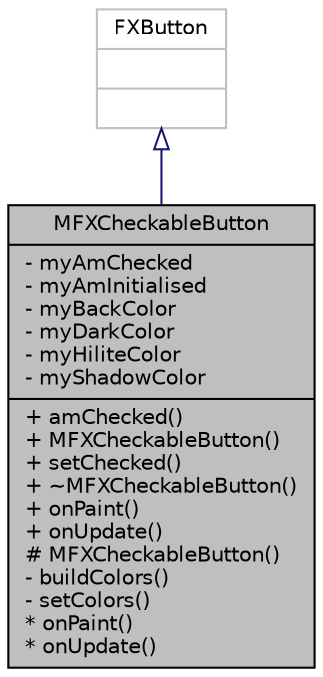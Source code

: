 digraph "MFXCheckableButton"
{
  edge [fontname="Helvetica",fontsize="10",labelfontname="Helvetica",labelfontsize="10"];
  node [fontname="Helvetica",fontsize="10",shape=record];
  Node0 [label="{MFXCheckableButton\n|- myAmChecked\l- myAmInitialised\l- myBackColor\l- myDarkColor\l- myHiliteColor\l- myShadowColor\l|+ amChecked()\l+ MFXCheckableButton()\l+ setChecked()\l+ ~MFXCheckableButton()\l+ onPaint()\l+ onUpdate()\l# MFXCheckableButton()\l- buildColors()\l- setColors()\l* onPaint()\l* onUpdate()\l}",height=0.2,width=0.4,color="black", fillcolor="grey75", style="filled", fontcolor="black"];
  Node1 -> Node0 [dir="back",color="midnightblue",fontsize="10",style="solid",arrowtail="onormal",fontname="Helvetica"];
  Node1 [label="{FXButton\n||}",height=0.2,width=0.4,color="grey75", fillcolor="white", style="filled"];
}
